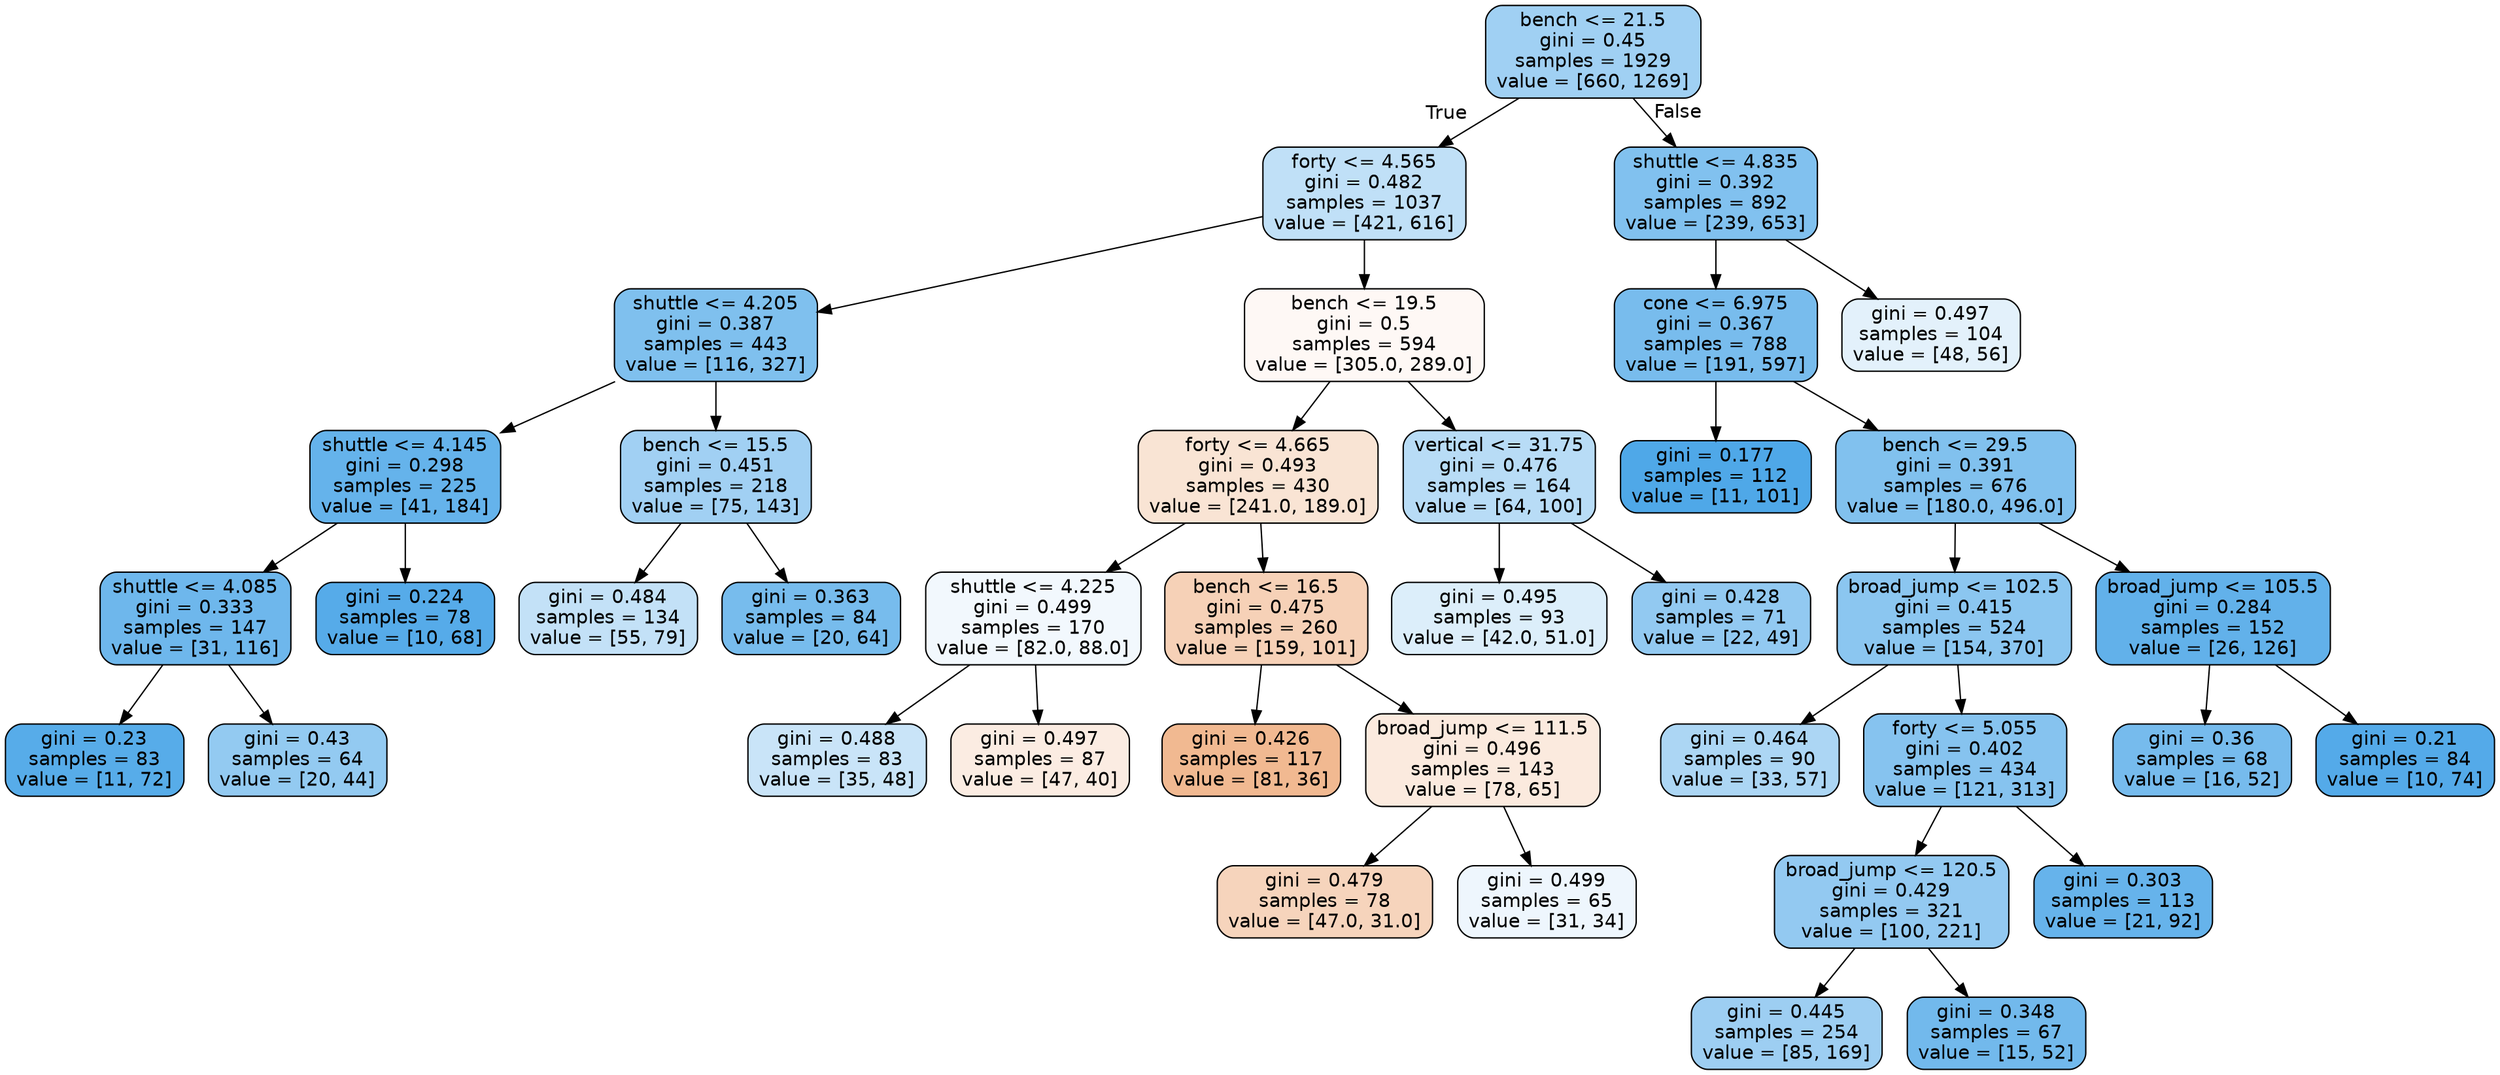 digraph Tree {
node [shape=box, style="filled, rounded", color="black", fontname="helvetica"] ;
edge [fontname="helvetica"] ;
0 [label="bench <= 21.5\ngini = 0.45\nsamples = 1929\nvalue = [660, 1269]", fillcolor="#a0d0f3"] ;
1 [label="forty <= 4.565\ngini = 0.482\nsamples = 1037\nvalue = [421, 616]", fillcolor="#c0e0f7"] ;
0 -> 1 [labeldistance=2.5, labelangle=45, headlabel="True"] ;
3 [label="shuttle <= 4.205\ngini = 0.387\nsamples = 443\nvalue = [116, 327]", fillcolor="#7fc0ee"] ;
1 -> 3 ;
9 [label="shuttle <= 4.145\ngini = 0.298\nsamples = 225\nvalue = [41, 184]", fillcolor="#65b3eb"] ;
3 -> 9 ;
35 [label="shuttle <= 4.085\ngini = 0.333\nsamples = 147\nvalue = [31, 116]", fillcolor="#6eb7ec"] ;
9 -> 35 ;
37 [label="gini = 0.23\nsamples = 83\nvalue = [11, 72]", fillcolor="#57ace9"] ;
35 -> 37 ;
38 [label="gini = 0.43\nsamples = 64\nvalue = [20, 44]", fillcolor="#93caf1"] ;
35 -> 38 ;
36 [label="gini = 0.224\nsamples = 78\nvalue = [10, 68]", fillcolor="#56abe9"] ;
9 -> 36 ;
10 [label="bench <= 15.5\ngini = 0.451\nsamples = 218\nvalue = [75, 143]", fillcolor="#a1d0f3"] ;
3 -> 10 ;
17 [label="gini = 0.484\nsamples = 134\nvalue = [55, 79]", fillcolor="#c3e1f7"] ;
10 -> 17 ;
18 [label="gini = 0.363\nsamples = 84\nvalue = [20, 64]", fillcolor="#77bced"] ;
10 -> 18 ;
4 [label="bench <= 19.5\ngini = 0.5\nsamples = 594\nvalue = [305.0, 289.0]", fillcolor="#fef8f5"] ;
1 -> 4 ;
7 [label="forty <= 4.665\ngini = 0.493\nsamples = 430\nvalue = [241.0, 189.0]", fillcolor="#f9e4d4"] ;
4 -> 7 ;
15 [label="shuttle <= 4.225\ngini = 0.499\nsamples = 170\nvalue = [82.0, 88.0]", fillcolor="#f2f8fd"] ;
7 -> 15 ;
23 [label="gini = 0.488\nsamples = 83\nvalue = [35, 48]", fillcolor="#c9e4f8"] ;
15 -> 23 ;
24 [label="gini = 0.497\nsamples = 87\nvalue = [47, 40]", fillcolor="#fbece2"] ;
15 -> 24 ;
16 [label="bench <= 16.5\ngini = 0.475\nsamples = 260\nvalue = [159, 101]", fillcolor="#f6d1b7"] ;
7 -> 16 ;
19 [label="gini = 0.426\nsamples = 117\nvalue = [81, 36]", fillcolor="#f1b991"] ;
16 -> 19 ;
20 [label="broad_jump <= 111.5\ngini = 0.496\nsamples = 143\nvalue = [78, 65]", fillcolor="#fbeade"] ;
16 -> 20 ;
31 [label="gini = 0.479\nsamples = 78\nvalue = [47.0, 31.0]", fillcolor="#f6d4bc"] ;
20 -> 31 ;
32 [label="gini = 0.499\nsamples = 65\nvalue = [31, 34]", fillcolor="#eef6fd"] ;
20 -> 32 ;
8 [label="vertical <= 31.75\ngini = 0.476\nsamples = 164\nvalue = [64, 100]", fillcolor="#b8dcf6"] ;
4 -> 8 ;
21 [label="gini = 0.495\nsamples = 93\nvalue = [42.0, 51.0]", fillcolor="#dceefa"] ;
8 -> 21 ;
22 [label="gini = 0.428\nsamples = 71\nvalue = [22, 49]", fillcolor="#92c9f1"] ;
8 -> 22 ;
2 [label="shuttle <= 4.835\ngini = 0.392\nsamples = 892\nvalue = [239, 653]", fillcolor="#81c1ef"] ;
0 -> 2 [labeldistance=2.5, labelangle=-45, headlabel="False"] ;
5 [label="cone <= 6.975\ngini = 0.367\nsamples = 788\nvalue = [191, 597]", fillcolor="#78bced"] ;
2 -> 5 ;
11 [label="gini = 0.177\nsamples = 112\nvalue = [11, 101]", fillcolor="#4fa8e8"] ;
5 -> 11 ;
12 [label="bench <= 29.5\ngini = 0.391\nsamples = 676\nvalue = [180.0, 496.0]", fillcolor="#81c1ee"] ;
5 -> 12 ;
13 [label="broad_jump <= 102.5\ngini = 0.415\nsamples = 524\nvalue = [154, 370]", fillcolor="#8bc6f0"] ;
12 -> 13 ;
25 [label="gini = 0.464\nsamples = 90\nvalue = [33, 57]", fillcolor="#acd6f4"] ;
13 -> 25 ;
26 [label="forty <= 5.055\ngini = 0.402\nsamples = 434\nvalue = [121, 313]", fillcolor="#86c3ef"] ;
13 -> 26 ;
27 [label="broad_jump <= 120.5\ngini = 0.429\nsamples = 321\nvalue = [100, 221]", fillcolor="#93c9f1"] ;
26 -> 27 ;
29 [label="gini = 0.445\nsamples = 254\nvalue = [85, 169]", fillcolor="#9dcef2"] ;
27 -> 29 ;
30 [label="gini = 0.348\nsamples = 67\nvalue = [15, 52]", fillcolor="#72b9ec"] ;
27 -> 30 ;
28 [label="gini = 0.303\nsamples = 113\nvalue = [21, 92]", fillcolor="#66b3eb"] ;
26 -> 28 ;
14 [label="broad_jump <= 105.5\ngini = 0.284\nsamples = 152\nvalue = [26, 126]", fillcolor="#62b1ea"] ;
12 -> 14 ;
33 [label="gini = 0.36\nsamples = 68\nvalue = [16, 52]", fillcolor="#76bbed"] ;
14 -> 33 ;
34 [label="gini = 0.21\nsamples = 84\nvalue = [10, 74]", fillcolor="#54aae9"] ;
14 -> 34 ;
6 [label="gini = 0.497\nsamples = 104\nvalue = [48, 56]", fillcolor="#e3f1fb"] ;
2 -> 6 ;
}